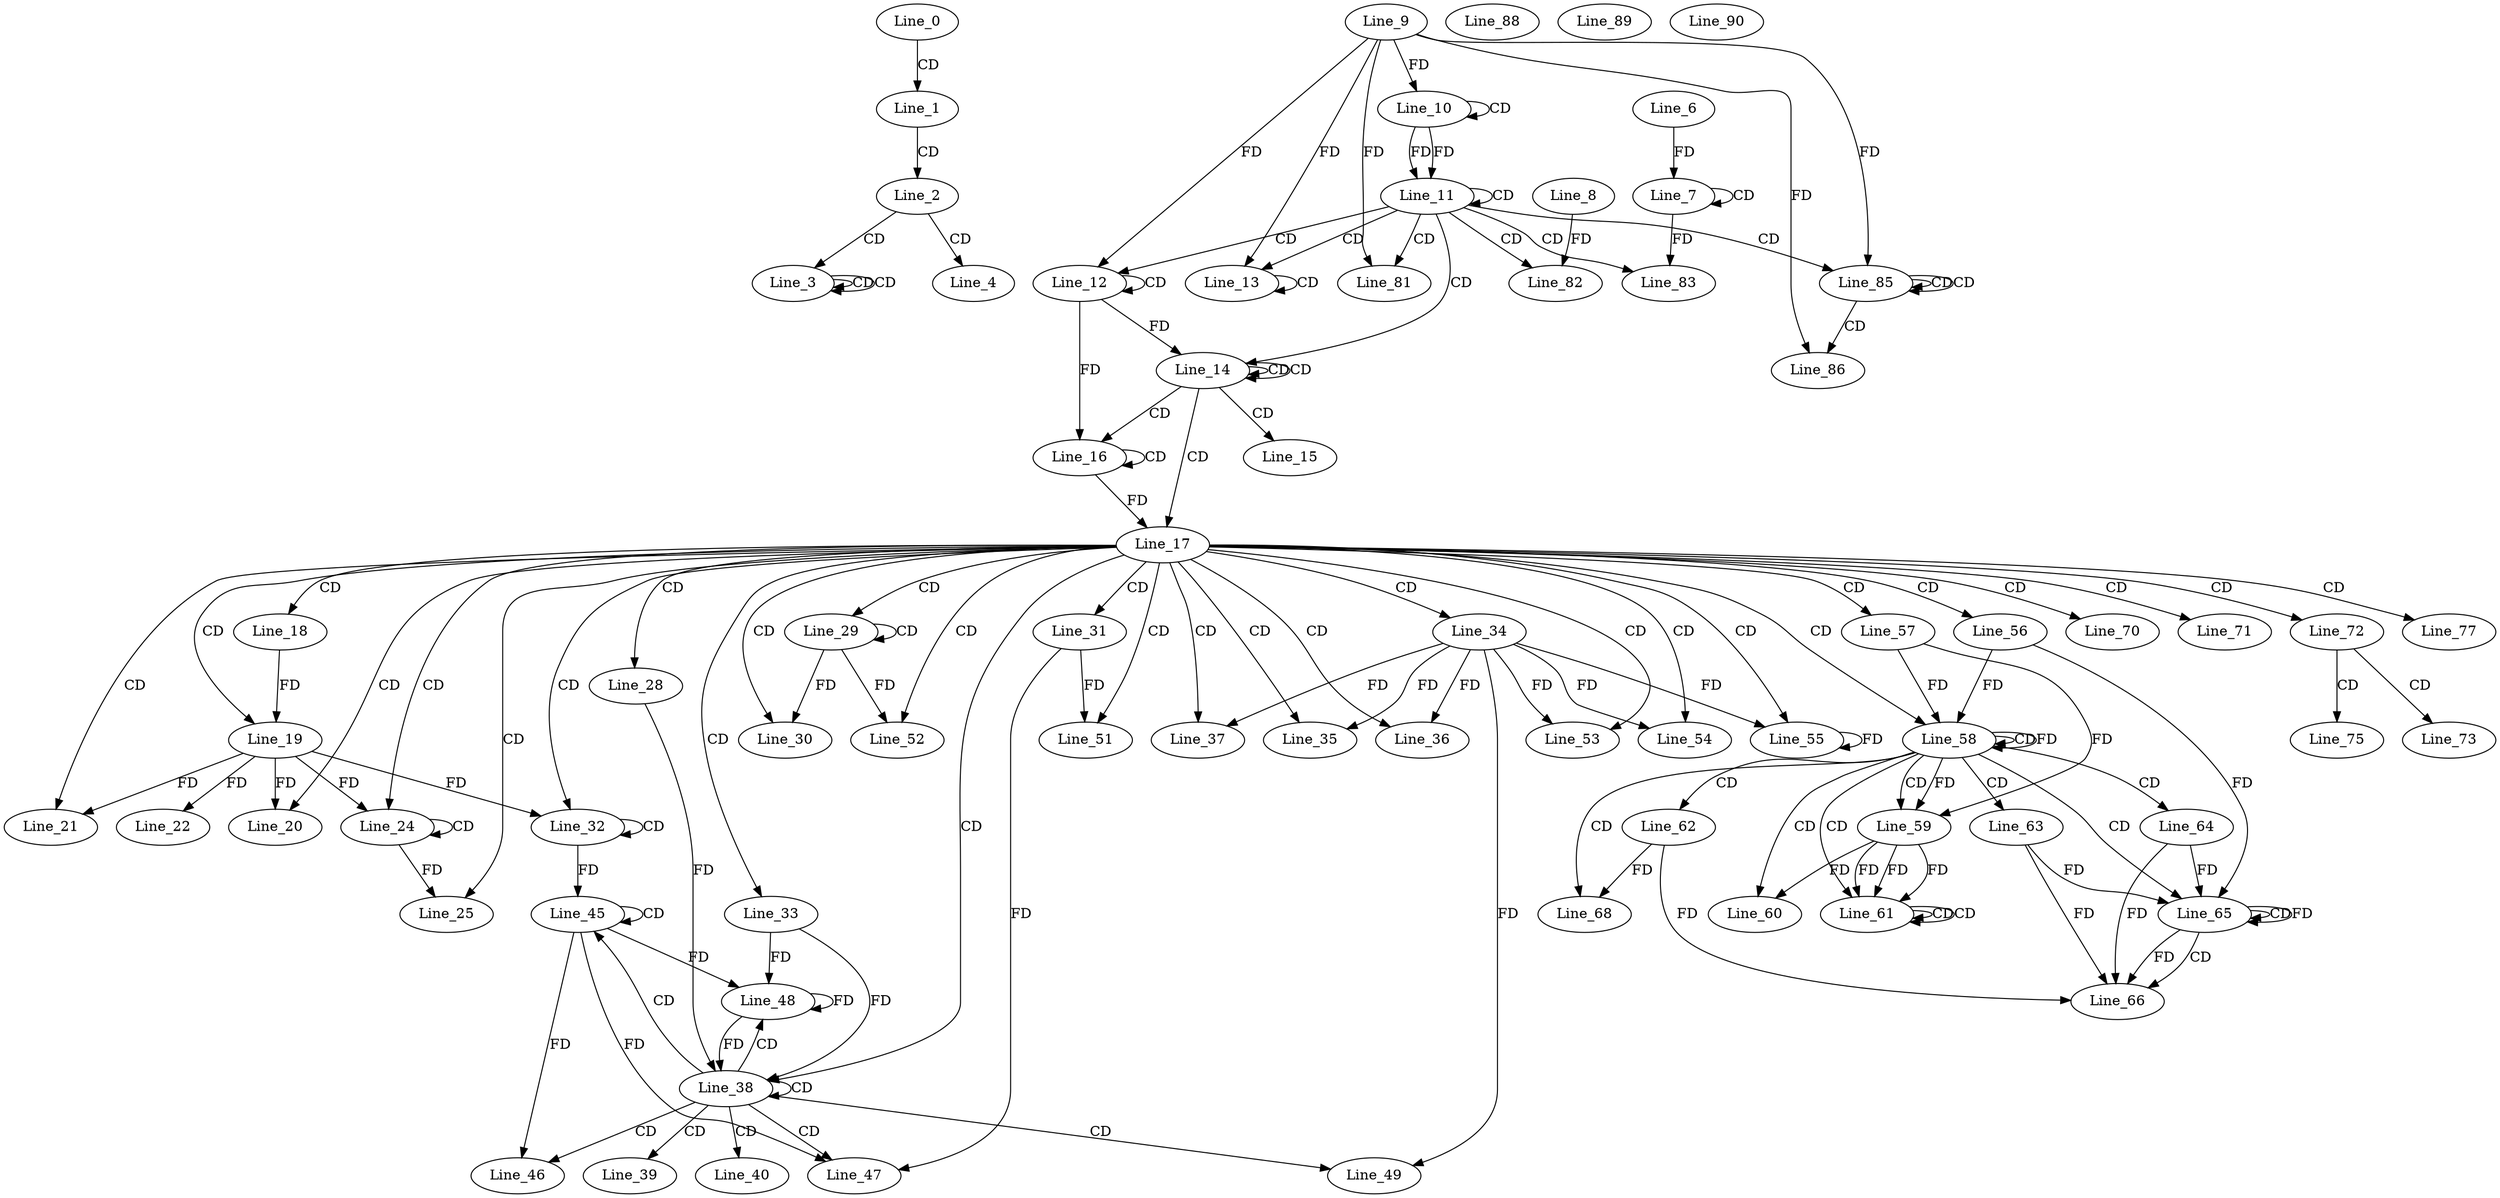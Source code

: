 digraph G {
  Line_0;
  Line_1;
  Line_2;
  Line_3;
  Line_3;
  Line_3;
  Line_4;
  Line_7;
  Line_7;
  Line_6;
  Line_10;
  Line_10;
  Line_9;
  Line_11;
  Line_11;
  Line_12;
  Line_12;
  Line_13;
  Line_13;
  Line_14;
  Line_14;
  Line_14;
  Line_15;
  Line_16;
  Line_16;
  Line_16;
  Line_17;
  Line_18;
  Line_19;
  Line_19;
  Line_20;
  Line_21;
  Line_21;
  Line_22;
  Line_24;
  Line_24;
  Line_25;
  Line_28;
  Line_29;
  Line_29;
  Line_30;
  Line_31;
  Line_32;
  Line_32;
  Line_33;
  Line_34;
  Line_35;
  Line_36;
  Line_37;
  Line_38;
  Line_39;
  Line_40;
  Line_45;
  Line_45;
  Line_46;
  Line_47;
  Line_48;
  Line_49;
  Line_51;
  Line_52;
  Line_52;
  Line_53;
  Line_54;
  Line_55;
  Line_56;
  Line_57;
  Line_58;
  Line_58;
  Line_58;
  Line_59;
  Line_59;
  Line_60;
  Line_60;
  Line_61;
  Line_61;
  Line_61;
  Line_62;
  Line_63;
  Line_64;
  Line_65;
  Line_65;
  Line_65;
  Line_66;
  Line_68;
  Line_70;
  Line_71;
  Line_72;
  Line_73;
  Line_75;
  Line_77;
  Line_81;
  Line_82;
  Line_8;
  Line_83;
  Line_85;
  Line_85;
  Line_86;
  Line_86;
  Line_88;
  Line_89;
  Line_90;
  Line_0 -> Line_1 [ label="CD" ];
  Line_1 -> Line_2 [ label="CD" ];
  Line_2 -> Line_3 [ label="CD" ];
  Line_3 -> Line_3 [ label="CD" ];
  Line_3 -> Line_3 [ label="CD" ];
  Line_2 -> Line_4 [ label="CD" ];
  Line_7 -> Line_7 [ label="CD" ];
  Line_6 -> Line_7 [ label="FD" ];
  Line_10 -> Line_10 [ label="CD" ];
  Line_9 -> Line_10 [ label="FD" ];
  Line_10 -> Line_11 [ label="FD" ];
  Line_11 -> Line_11 [ label="CD" ];
  Line_10 -> Line_11 [ label="FD" ];
  Line_11 -> Line_12 [ label="CD" ];
  Line_12 -> Line_12 [ label="CD" ];
  Line_9 -> Line_12 [ label="FD" ];
  Line_11 -> Line_13 [ label="CD" ];
  Line_13 -> Line_13 [ label="CD" ];
  Line_9 -> Line_13 [ label="FD" ];
  Line_11 -> Line_14 [ label="CD" ];
  Line_14 -> Line_14 [ label="CD" ];
  Line_14 -> Line_14 [ label="CD" ];
  Line_12 -> Line_14 [ label="FD" ];
  Line_14 -> Line_15 [ label="CD" ];
  Line_14 -> Line_16 [ label="CD" ];
  Line_16 -> Line_16 [ label="CD" ];
  Line_12 -> Line_16 [ label="FD" ];
  Line_14 -> Line_17 [ label="CD" ];
  Line_16 -> Line_17 [ label="FD" ];
  Line_17 -> Line_18 [ label="CD" ];
  Line_17 -> Line_19 [ label="CD" ];
  Line_18 -> Line_19 [ label="FD" ];
  Line_17 -> Line_20 [ label="CD" ];
  Line_19 -> Line_20 [ label="FD" ];
  Line_17 -> Line_21 [ label="CD" ];
  Line_19 -> Line_21 [ label="FD" ];
  Line_19 -> Line_22 [ label="FD" ];
  Line_17 -> Line_24 [ label="CD" ];
  Line_24 -> Line_24 [ label="CD" ];
  Line_19 -> Line_24 [ label="FD" ];
  Line_17 -> Line_25 [ label="CD" ];
  Line_24 -> Line_25 [ label="FD" ];
  Line_17 -> Line_28 [ label="CD" ];
  Line_17 -> Line_29 [ label="CD" ];
  Line_29 -> Line_29 [ label="CD" ];
  Line_17 -> Line_30 [ label="CD" ];
  Line_29 -> Line_30 [ label="FD" ];
  Line_17 -> Line_31 [ label="CD" ];
  Line_17 -> Line_32 [ label="CD" ];
  Line_32 -> Line_32 [ label="CD" ];
  Line_19 -> Line_32 [ label="FD" ];
  Line_17 -> Line_33 [ label="CD" ];
  Line_17 -> Line_34 [ label="CD" ];
  Line_17 -> Line_35 [ label="CD" ];
  Line_34 -> Line_35 [ label="FD" ];
  Line_17 -> Line_36 [ label="CD" ];
  Line_34 -> Line_36 [ label="FD" ];
  Line_17 -> Line_37 [ label="CD" ];
  Line_34 -> Line_37 [ label="FD" ];
  Line_17 -> Line_38 [ label="CD" ];
  Line_38 -> Line_38 [ label="CD" ];
  Line_33 -> Line_38 [ label="FD" ];
  Line_28 -> Line_38 [ label="FD" ];
  Line_38 -> Line_39 [ label="CD" ];
  Line_38 -> Line_40 [ label="CD" ];
  Line_38 -> Line_45 [ label="CD" ];
  Line_45 -> Line_45 [ label="CD" ];
  Line_32 -> Line_45 [ label="FD" ];
  Line_38 -> Line_46 [ label="CD" ];
  Line_45 -> Line_46 [ label="FD" ];
  Line_38 -> Line_47 [ label="CD" ];
  Line_31 -> Line_47 [ label="FD" ];
  Line_45 -> Line_47 [ label="FD" ];
  Line_38 -> Line_48 [ label="CD" ];
  Line_48 -> Line_48 [ label="FD" ];
  Line_33 -> Line_48 [ label="FD" ];
  Line_45 -> Line_48 [ label="FD" ];
  Line_38 -> Line_49 [ label="CD" ];
  Line_34 -> Line_49 [ label="FD" ];
  Line_17 -> Line_51 [ label="CD" ];
  Line_31 -> Line_51 [ label="FD" ];
  Line_17 -> Line_52 [ label="CD" ];
  Line_29 -> Line_52 [ label="FD" ];
  Line_17 -> Line_53 [ label="CD" ];
  Line_34 -> Line_53 [ label="FD" ];
  Line_17 -> Line_54 [ label="CD" ];
  Line_34 -> Line_54 [ label="FD" ];
  Line_17 -> Line_55 [ label="CD" ];
  Line_34 -> Line_55 [ label="FD" ];
  Line_55 -> Line_55 [ label="FD" ];
  Line_17 -> Line_56 [ label="CD" ];
  Line_17 -> Line_57 [ label="CD" ];
  Line_17 -> Line_58 [ label="CD" ];
  Line_58 -> Line_58 [ label="CD" ];
  Line_58 -> Line_58 [ label="FD" ];
  Line_57 -> Line_58 [ label="FD" ];
  Line_56 -> Line_58 [ label="FD" ];
  Line_58 -> Line_59 [ label="CD" ];
  Line_58 -> Line_59 [ label="FD" ];
  Line_57 -> Line_59 [ label="FD" ];
  Line_58 -> Line_60 [ label="CD" ];
  Line_59 -> Line_60 [ label="FD" ];
  Line_58 -> Line_61 [ label="CD" ];
  Line_59 -> Line_61 [ label="FD" ];
  Line_61 -> Line_61 [ label="CD" ];
  Line_59 -> Line_61 [ label="FD" ];
  Line_61 -> Line_61 [ label="CD" ];
  Line_59 -> Line_61 [ label="FD" ];
  Line_58 -> Line_62 [ label="CD" ];
  Line_58 -> Line_63 [ label="CD" ];
  Line_58 -> Line_64 [ label="CD" ];
  Line_58 -> Line_65 [ label="CD" ];
  Line_65 -> Line_65 [ label="CD" ];
  Line_65 -> Line_65 [ label="FD" ];
  Line_64 -> Line_65 [ label="FD" ];
  Line_56 -> Line_65 [ label="FD" ];
  Line_63 -> Line_65 [ label="FD" ];
  Line_65 -> Line_66 [ label="CD" ];
  Line_62 -> Line_66 [ label="FD" ];
  Line_63 -> Line_66 [ label="FD" ];
  Line_65 -> Line_66 [ label="FD" ];
  Line_64 -> Line_66 [ label="FD" ];
  Line_58 -> Line_68 [ label="CD" ];
  Line_62 -> Line_68 [ label="FD" ];
  Line_17 -> Line_70 [ label="CD" ];
  Line_17 -> Line_71 [ label="CD" ];
  Line_17 -> Line_72 [ label="CD" ];
  Line_72 -> Line_73 [ label="CD" ];
  Line_72 -> Line_75 [ label="CD" ];
  Line_17 -> Line_77 [ label="CD" ];
  Line_11 -> Line_81 [ label="CD" ];
  Line_9 -> Line_81 [ label="FD" ];
  Line_11 -> Line_82 [ label="CD" ];
  Line_8 -> Line_82 [ label="FD" ];
  Line_11 -> Line_83 [ label="CD" ];
  Line_7 -> Line_83 [ label="FD" ];
  Line_11 -> Line_85 [ label="CD" ];
  Line_85 -> Line_85 [ label="CD" ];
  Line_85 -> Line_85 [ label="CD" ];
  Line_9 -> Line_85 [ label="FD" ];
  Line_85 -> Line_86 [ label="CD" ];
  Line_9 -> Line_86 [ label="FD" ];
  Line_48 -> Line_38 [ label="FD" ];
}
